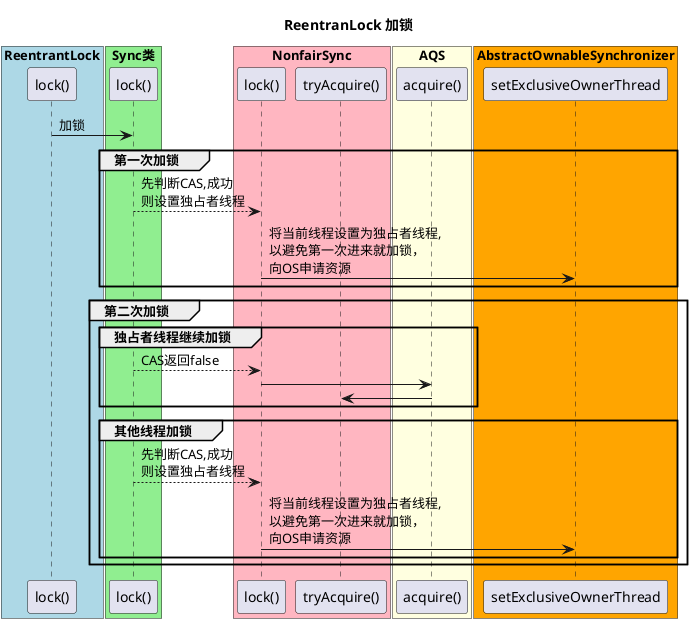 @startuml

title ReentranLock 加锁

box "ReentrantLock" #LightBlue
participant "lock()" as RLock
end box

box "Sync类" #LightGreen
participant "lock()" as SLock
end box

box "NonfairSync" #LightPink
participant "lock()" as NFLock
participant "tryAcquire()" as NfTAc
end box

box "AQS"  #LightYellow
participant "acquire()" as AQSAc
end box

box "AbstractOwnableSynchronizer"  #Orange
participant setExclusiveOwnerThread as setEx
end box




RLock -> SLock:  加锁

group 第一次加锁
SLock --> NFLock: 先判断CAS,成功\n则设置独占者线程
NFLock -> setEx: 将当前线程设置为独占者线程,\n以避免第一次进来就加锁，\n向OS申请资源
end

group 第二次加锁
    group 独占者线程继续加锁
    SLock --> NFLock: CAS返回false
    NFLock -> AQSAc
    AQSAc -> NfTAc:
    end
    group 其他线程加锁
    SLock --> NFLock: 先判断CAS,成功\n则设置独占者线程
    NFLock -> setEx: 将当前线程设置为独占者线程,\n以避免第一次进来就加锁，\n向OS申请资源
    end

end
@enduml